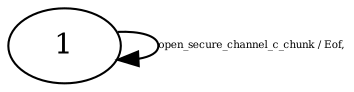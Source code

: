 digraph "Automata" { 
	 "1" [shape=ellipse,style=filled,fillcolor=white,URL="1"];
	 "1"->"1" [fontsize=5,label="open_secure_channel_c_chunk / Eof,",URL="t28"];
}

